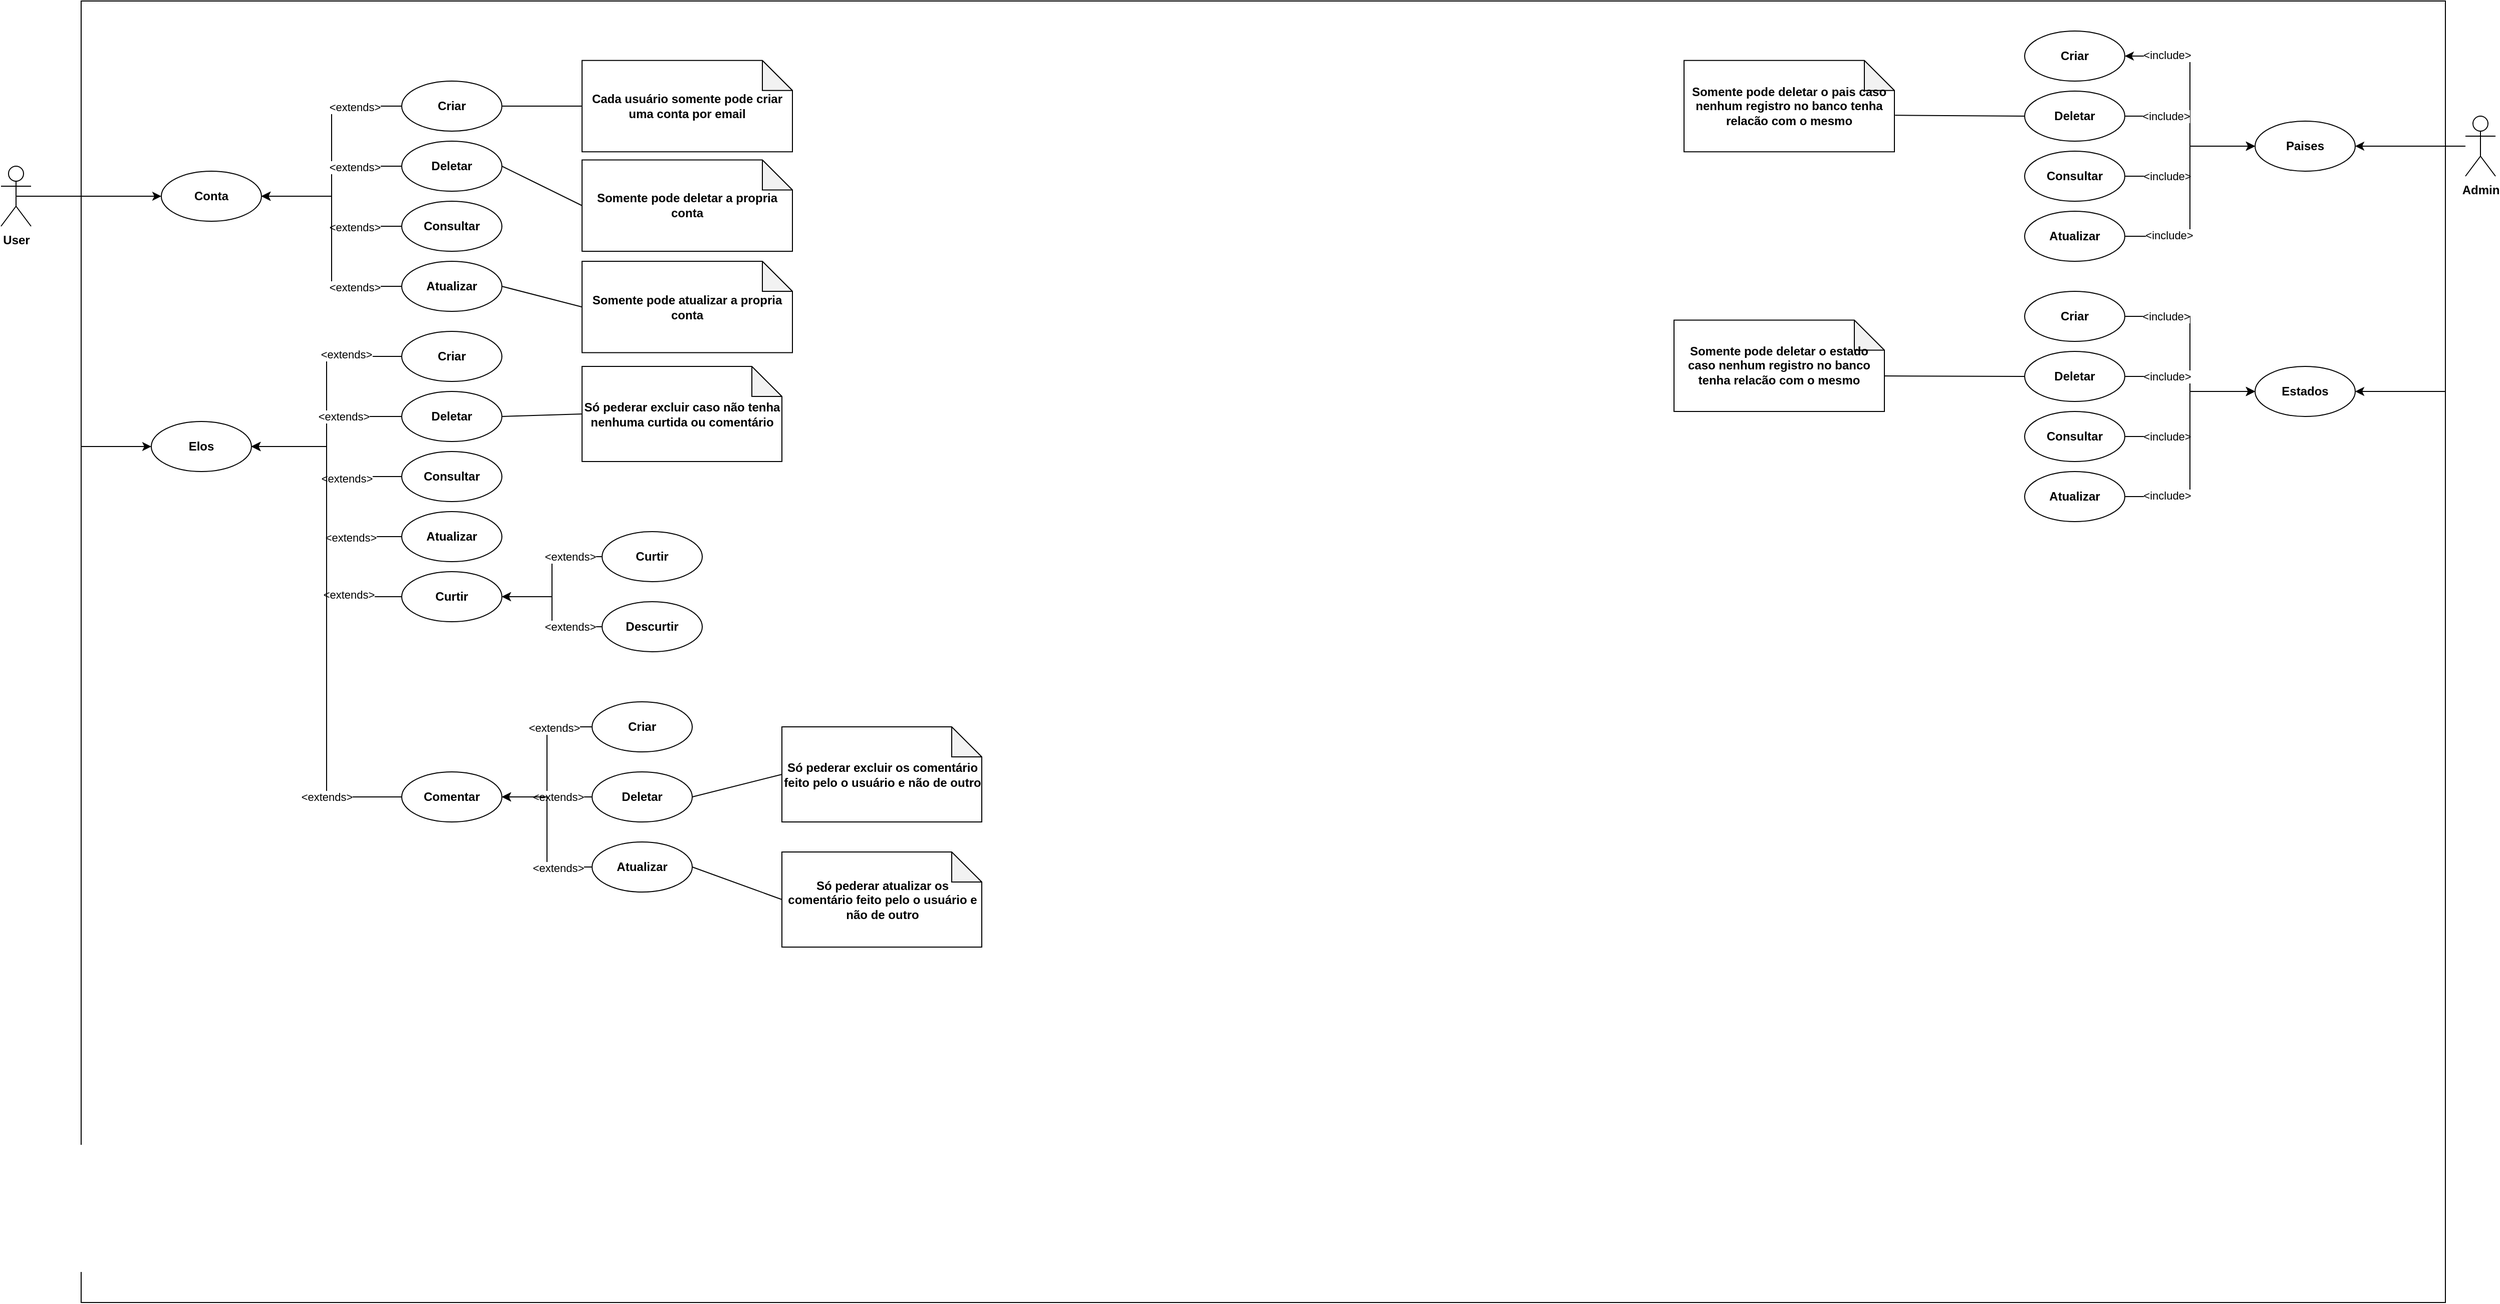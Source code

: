 <mxfile>
    <diagram id="UKbJ-RGaA5On2io5LNQb" name="recobook">
        <mxGraphModel dx="919" dy="410" grid="1" gridSize="10" guides="1" tooltips="1" connect="1" arrows="1" fold="1" page="1" pageScale="1" pageWidth="850" pageHeight="1100" math="0" shadow="0">
            <root>
                <mxCell id="0"/>
                <mxCell id="1" parent="0"/>
                <mxCell id="2" value="" style="rounded=0;whiteSpace=wrap;html=1;" parent="1" vertex="1">
                    <mxGeometry x="110" y="30" width="2360" height="1300" as="geometry"/>
                </mxCell>
                <mxCell id="9" style="edgeStyle=orthogonalEdgeStyle;rounded=0;orthogonalLoop=1;jettySize=auto;html=1;" parent="1" source="3" target="4" edge="1">
                    <mxGeometry relative="1" as="geometry"/>
                </mxCell>
                <mxCell id="17" style="edgeStyle=orthogonalEdgeStyle;rounded=0;orthogonalLoop=1;jettySize=auto;html=1;exitX=0.5;exitY=0.5;exitDx=0;exitDy=0;exitPerimeter=0;entryX=0;entryY=0.5;entryDx=0;entryDy=0;" parent="1" source="3" target="16" edge="1">
                    <mxGeometry relative="1" as="geometry">
                        <Array as="points">
                            <mxPoint x="110" y="225"/>
                            <mxPoint x="110" y="475"/>
                        </Array>
                    </mxGeometry>
                </mxCell>
                <mxCell id="3" value="&lt;b&gt;User&lt;/b&gt;" style="shape=umlActor;verticalLabelPosition=bottom;verticalAlign=top;html=1;outlineConnect=0;" parent="1" vertex="1">
                    <mxGeometry x="30" y="195" width="30" height="60" as="geometry"/>
                </mxCell>
                <mxCell id="4" value="&lt;b&gt;Conta&lt;/b&gt;" style="ellipse;whiteSpace=wrap;html=1;" parent="1" vertex="1">
                    <mxGeometry x="190" y="200" width="100" height="50" as="geometry"/>
                </mxCell>
                <mxCell id="16" value="&lt;b&gt;Elos&lt;/b&gt;" style="ellipse;whiteSpace=wrap;html=1;" parent="1" vertex="1">
                    <mxGeometry x="180" y="450" width="100" height="50" as="geometry"/>
                </mxCell>
                <mxCell id="20" style="edgeStyle=orthogonalEdgeStyle;rounded=0;orthogonalLoop=1;jettySize=auto;html=1;exitX=0;exitY=0.5;exitDx=0;exitDy=0;" parent="1" source="18" target="4" edge="1">
                    <mxGeometry relative="1" as="geometry">
                        <Array as="points">
                            <mxPoint x="360" y="135"/>
                            <mxPoint x="360" y="225"/>
                        </Array>
                    </mxGeometry>
                </mxCell>
                <mxCell id="56" value="&amp;lt;extends&amp;gt;" style="edgeLabel;html=1;align=center;verticalAlign=middle;resizable=0;points=[];" parent="20" vertex="1" connectable="0">
                    <mxGeometry x="-0.585" y="1" relative="1" as="geometry">
                        <mxPoint as="offset"/>
                    </mxGeometry>
                </mxCell>
                <mxCell id="18" value="&lt;b&gt;Criar&lt;/b&gt;" style="ellipse;whiteSpace=wrap;html=1;" parent="1" vertex="1">
                    <mxGeometry x="430" y="110" width="100" height="50" as="geometry"/>
                </mxCell>
                <mxCell id="24" style="edgeStyle=orthogonalEdgeStyle;rounded=0;orthogonalLoop=1;jettySize=auto;html=1;entryX=1;entryY=0.5;entryDx=0;entryDy=0;" parent="1" source="21" target="4" edge="1">
                    <mxGeometry relative="1" as="geometry"/>
                </mxCell>
                <mxCell id="63" value="&amp;lt;extends&amp;gt;" style="edgeLabel;html=1;align=center;verticalAlign=middle;resizable=0;points=[];" parent="24" vertex="1" connectable="0">
                    <mxGeometry x="-0.445" y="1" relative="1" as="geometry">
                        <mxPoint as="offset"/>
                    </mxGeometry>
                </mxCell>
                <mxCell id="21" value="&lt;b&gt;Deletar&lt;/b&gt;" style="ellipse;whiteSpace=wrap;html=1;" parent="1" vertex="1">
                    <mxGeometry x="430" y="170" width="100" height="50" as="geometry"/>
                </mxCell>
                <mxCell id="25" style="edgeStyle=orthogonalEdgeStyle;rounded=0;orthogonalLoop=1;jettySize=auto;html=1;entryX=1;entryY=0.5;entryDx=0;entryDy=0;" parent="1" source="22" target="4" edge="1">
                    <mxGeometry relative="1" as="geometry"/>
                </mxCell>
                <mxCell id="71" value="&amp;lt;extends&amp;gt;" style="edgeLabel;html=1;align=center;verticalAlign=middle;resizable=0;points=[];" parent="25" vertex="1" connectable="0">
                    <mxGeometry x="-0.445" y="1" relative="1" as="geometry">
                        <mxPoint as="offset"/>
                    </mxGeometry>
                </mxCell>
                <mxCell id="22" value="&lt;b&gt;Consultar&lt;/b&gt;" style="ellipse;whiteSpace=wrap;html=1;" parent="1" vertex="1">
                    <mxGeometry x="430" y="230" width="100" height="50" as="geometry"/>
                </mxCell>
                <mxCell id="27" style="edgeStyle=orthogonalEdgeStyle;rounded=0;orthogonalLoop=1;jettySize=auto;html=1;entryX=1;entryY=0.5;entryDx=0;entryDy=0;" parent="1" source="26" target="4" edge="1">
                    <mxGeometry relative="1" as="geometry"/>
                </mxCell>
                <mxCell id="73" value="&amp;lt;extends&amp;gt;" style="edgeLabel;html=1;align=center;verticalAlign=middle;resizable=0;points=[];" parent="27" vertex="1" connectable="0">
                    <mxGeometry x="-0.586" y="1" relative="1" as="geometry">
                        <mxPoint as="offset"/>
                    </mxGeometry>
                </mxCell>
                <mxCell id="26" value="&lt;b&gt;Atualizar&lt;/b&gt;" style="ellipse;whiteSpace=wrap;html=1;" parent="1" vertex="1">
                    <mxGeometry x="430" y="290" width="100" height="50" as="geometry"/>
                </mxCell>
                <mxCell id="52" style="edgeStyle=orthogonalEdgeStyle;rounded=0;orthogonalLoop=1;jettySize=auto;html=1;entryX=1;entryY=0.5;entryDx=0;entryDy=0;" parent="1" source="45" target="16" edge="1">
                    <mxGeometry relative="1" as="geometry"/>
                </mxCell>
                <mxCell id="74" value="&amp;nbsp;&amp;lt;extends&amp;gt;" style="edgeLabel;html=1;align=center;verticalAlign=middle;resizable=0;points=[];" parent="52" vertex="1" connectable="0">
                    <mxGeometry x="-0.522" y="-2" relative="1" as="geometry">
                        <mxPoint as="offset"/>
                    </mxGeometry>
                </mxCell>
                <mxCell id="45" value="&lt;b&gt;Criar&lt;/b&gt;" style="ellipse;whiteSpace=wrap;html=1;" parent="1" vertex="1">
                    <mxGeometry x="430" y="360" width="100" height="50" as="geometry"/>
                </mxCell>
                <mxCell id="53" style="edgeStyle=orthogonalEdgeStyle;rounded=0;orthogonalLoop=1;jettySize=auto;html=1;entryX=1;entryY=0.5;entryDx=0;entryDy=0;" parent="1" source="47" target="16" edge="1">
                    <mxGeometry relative="1" as="geometry"/>
                </mxCell>
                <mxCell id="75" value="&amp;lt;extends&amp;gt;" style="edgeLabel;html=1;align=center;verticalAlign=middle;resizable=0;points=[];" parent="53" vertex="1" connectable="0">
                    <mxGeometry x="-0.355" relative="1" as="geometry">
                        <mxPoint as="offset"/>
                    </mxGeometry>
                </mxCell>
                <mxCell id="47" value="&lt;b&gt;Deletar&lt;/b&gt;" style="ellipse;whiteSpace=wrap;html=1;" parent="1" vertex="1">
                    <mxGeometry x="430" y="420" width="100" height="50" as="geometry"/>
                </mxCell>
                <mxCell id="54" style="edgeStyle=orthogonalEdgeStyle;rounded=0;orthogonalLoop=1;jettySize=auto;html=1;" parent="1" source="49" target="16" edge="1">
                    <mxGeometry relative="1" as="geometry"/>
                </mxCell>
                <mxCell id="76" value="&amp;lt;extends&amp;gt;" style="edgeLabel;html=1;align=center;verticalAlign=middle;resizable=0;points=[];" parent="54" vertex="1" connectable="0">
                    <mxGeometry x="-0.382" y="2" relative="1" as="geometry">
                        <mxPoint as="offset"/>
                    </mxGeometry>
                </mxCell>
                <mxCell id="49" value="&lt;b&gt;Consultar&lt;/b&gt;" style="ellipse;whiteSpace=wrap;html=1;" parent="1" vertex="1">
                    <mxGeometry x="430" y="480" width="100" height="50" as="geometry"/>
                </mxCell>
                <mxCell id="55" style="edgeStyle=orthogonalEdgeStyle;rounded=0;orthogonalLoop=1;jettySize=auto;html=1;entryX=1;entryY=0.5;entryDx=0;entryDy=0;" parent="1" source="51" target="16" edge="1">
                    <mxGeometry relative="1" as="geometry"/>
                </mxCell>
                <mxCell id="78" value="&amp;lt;extends&amp;gt;" style="edgeLabel;html=1;align=center;verticalAlign=middle;resizable=0;points=[];" parent="55" vertex="1" connectable="0">
                    <mxGeometry x="-0.572" y="1" relative="1" as="geometry">
                        <mxPoint as="offset"/>
                    </mxGeometry>
                </mxCell>
                <mxCell id="51" value="&lt;b&gt;Atualizar&lt;/b&gt;" style="ellipse;whiteSpace=wrap;html=1;" parent="1" vertex="1">
                    <mxGeometry x="430" y="540" width="100" height="50" as="geometry"/>
                </mxCell>
                <mxCell id="79" value="&lt;b&gt;Só pederar excluir caso não tenha nenhuma curtida ou comentário&lt;/b&gt;" style="shape=note;whiteSpace=wrap;html=1;backgroundOutline=1;darkOpacity=0.05;" parent="1" vertex="1">
                    <mxGeometry x="610" y="395" width="199.5" height="95" as="geometry"/>
                </mxCell>
                <mxCell id="82" value="" style="endArrow=none;html=1;exitX=1;exitY=0.5;exitDx=0;exitDy=0;entryX=0;entryY=0.5;entryDx=0;entryDy=0;entryPerimeter=0;" parent="1" source="47" target="79" edge="1">
                    <mxGeometry width="50" height="50" relative="1" as="geometry">
                        <mxPoint x="550" y="380" as="sourcePoint"/>
                        <mxPoint x="600" y="330" as="targetPoint"/>
                    </mxGeometry>
                </mxCell>
                <mxCell id="84" style="edgeStyle=orthogonalEdgeStyle;rounded=0;orthogonalLoop=1;jettySize=auto;html=1;entryX=1;entryY=0.5;entryDx=0;entryDy=0;" parent="1" source="83" target="16" edge="1">
                    <mxGeometry relative="1" as="geometry"/>
                </mxCell>
                <mxCell id="87" value="&amp;lt;extends&amp;gt;" style="edgeLabel;html=1;align=center;verticalAlign=middle;resizable=0;points=[];" parent="84" vertex="1" connectable="0">
                    <mxGeometry x="-0.646" y="-2" relative="1" as="geometry">
                        <mxPoint as="offset"/>
                    </mxGeometry>
                </mxCell>
                <mxCell id="83" value="&lt;b&gt;Curtir&lt;/b&gt;" style="ellipse;whiteSpace=wrap;html=1;" parent="1" vertex="1">
                    <mxGeometry x="430" y="600" width="100" height="50" as="geometry"/>
                </mxCell>
                <mxCell id="90" style="edgeStyle=orthogonalEdgeStyle;rounded=0;orthogonalLoop=1;jettySize=auto;html=1;entryX=1;entryY=0.5;entryDx=0;entryDy=0;" parent="1" source="88" target="16" edge="1">
                    <mxGeometry relative="1" as="geometry"/>
                </mxCell>
                <mxCell id="91" value="&amp;lt;extends&amp;gt;" style="edgeLabel;html=1;align=center;verticalAlign=middle;resizable=0;points=[];" parent="90" vertex="1" connectable="0">
                    <mxGeometry x="-0.701" relative="1" as="geometry">
                        <mxPoint as="offset"/>
                    </mxGeometry>
                </mxCell>
                <mxCell id="88" value="&lt;b&gt;Comentar&lt;/b&gt;" style="ellipse;whiteSpace=wrap;html=1;" parent="1" vertex="1">
                    <mxGeometry x="430" y="800" width="100" height="50" as="geometry"/>
                </mxCell>
                <mxCell id="93" value="&lt;b&gt;Cada usuário somente pode criar uma conta por email&lt;/b&gt;" style="shape=note;whiteSpace=wrap;html=1;backgroundOutline=1;darkOpacity=0.05;" parent="1" vertex="1">
                    <mxGeometry x="610" y="89.38" width="210" height="91.25" as="geometry"/>
                </mxCell>
                <mxCell id="95" value="" style="endArrow=none;html=1;entryX=1;entryY=0.5;entryDx=0;entryDy=0;exitX=0;exitY=0.5;exitDx=0;exitDy=0;exitPerimeter=0;" parent="1" source="93" target="18" edge="1">
                    <mxGeometry width="50" height="50" relative="1" as="geometry">
                        <mxPoint x="470" y="330" as="sourcePoint"/>
                        <mxPoint x="520" y="280" as="targetPoint"/>
                    </mxGeometry>
                </mxCell>
                <mxCell id="96" value="&lt;b&gt;Somente pode deletar a propria conta&lt;/b&gt;" style="shape=note;whiteSpace=wrap;html=1;backgroundOutline=1;darkOpacity=0.05;" parent="1" vertex="1">
                    <mxGeometry x="610" y="188.75" width="210" height="91.25" as="geometry"/>
                </mxCell>
                <mxCell id="97" value="" style="endArrow=none;html=1;entryX=1;entryY=0.5;entryDx=0;entryDy=0;exitX=0;exitY=0.5;exitDx=0;exitDy=0;exitPerimeter=0;" parent="1" source="96" target="21" edge="1">
                    <mxGeometry width="50" height="50" relative="1" as="geometry">
                        <mxPoint x="620" y="145.005" as="sourcePoint"/>
                        <mxPoint x="540" y="145" as="targetPoint"/>
                    </mxGeometry>
                </mxCell>
                <mxCell id="98" value="&lt;b&gt;Somente pode atualizar a propria conta&lt;/b&gt;" style="shape=note;whiteSpace=wrap;html=1;backgroundOutline=1;darkOpacity=0.05;" parent="1" vertex="1">
                    <mxGeometry x="610" y="290" width="210" height="91.25" as="geometry"/>
                </mxCell>
                <mxCell id="100" value="" style="endArrow=none;html=1;entryX=1;entryY=0.5;entryDx=0;entryDy=0;exitX=0;exitY=0.5;exitDx=0;exitDy=0;exitPerimeter=0;" parent="1" source="98" target="26" edge="1">
                    <mxGeometry width="50" height="50" relative="1" as="geometry">
                        <mxPoint x="620" y="244.375" as="sourcePoint"/>
                        <mxPoint x="540" y="205" as="targetPoint"/>
                    </mxGeometry>
                </mxCell>
                <mxCell id="109" style="edgeStyle=orthogonalEdgeStyle;rounded=0;orthogonalLoop=1;jettySize=auto;html=1;entryX=1;entryY=0.5;entryDx=0;entryDy=0;" parent="1" source="102" target="104" edge="1">
                    <mxGeometry relative="1" as="geometry"/>
                </mxCell>
                <mxCell id="126" style="edgeStyle=orthogonalEdgeStyle;rounded=0;orthogonalLoop=1;jettySize=auto;html=1;entryX=1;entryY=0.5;entryDx=0;entryDy=0;" parent="1" source="102" target="125" edge="1">
                    <mxGeometry relative="1" as="geometry">
                        <Array as="points">
                            <mxPoint x="2470" y="175"/>
                            <mxPoint x="2470" y="420"/>
                        </Array>
                    </mxGeometry>
                </mxCell>
                <mxCell id="102" value="&lt;b&gt;Admin&lt;/b&gt;" style="shape=umlActor;verticalLabelPosition=bottom;verticalAlign=top;html=1;outlineConnect=0;" parent="1" vertex="1">
                    <mxGeometry x="2490" y="145" width="30" height="60" as="geometry"/>
                </mxCell>
                <mxCell id="110" style="edgeStyle=orthogonalEdgeStyle;rounded=0;orthogonalLoop=1;jettySize=auto;html=1;entryX=1;entryY=0.5;entryDx=0;entryDy=0;" parent="1" source="104" target="105" edge="1">
                    <mxGeometry relative="1" as="geometry"/>
                </mxCell>
                <mxCell id="114" value="&amp;lt;include&amp;gt;" style="edgeLabel;html=1;align=center;verticalAlign=middle;resizable=0;points=[];" parent="110" vertex="1" connectable="0">
                    <mxGeometry x="0.624" y="-3" relative="1" as="geometry">
                        <mxPoint x="-0.14" y="2" as="offset"/>
                    </mxGeometry>
                </mxCell>
                <mxCell id="104" value="&lt;b&gt;Paises&lt;/b&gt;" style="ellipse;whiteSpace=wrap;html=1;" parent="1" vertex="1">
                    <mxGeometry x="2280" y="150" width="100" height="50" as="geometry"/>
                </mxCell>
                <mxCell id="105" value="&lt;b&gt;Criar&lt;/b&gt;" style="ellipse;whiteSpace=wrap;html=1;" parent="1" vertex="1">
                    <mxGeometry x="2050" y="60" width="100" height="50" as="geometry"/>
                </mxCell>
                <mxCell id="165" style="edgeStyle=orthogonalEdgeStyle;rounded=0;orthogonalLoop=1;jettySize=auto;html=1;entryX=0;entryY=0.5;entryDx=0;entryDy=0;" edge="1" parent="1" source="106" target="104">
                    <mxGeometry relative="1" as="geometry"/>
                </mxCell>
                <mxCell id="106" value="&lt;b&gt;Deletar&lt;/b&gt;" style="ellipse;whiteSpace=wrap;html=1;" parent="1" vertex="1">
                    <mxGeometry x="2050" y="120" width="100" height="50" as="geometry"/>
                </mxCell>
                <mxCell id="112" style="edgeStyle=orthogonalEdgeStyle;rounded=0;orthogonalLoop=1;jettySize=auto;html=1;" parent="1" source="107" target="104" edge="1">
                    <mxGeometry relative="1" as="geometry"/>
                </mxCell>
                <mxCell id="116" value="&amp;lt;include&amp;gt;" style="edgeLabel;html=1;align=center;verticalAlign=middle;resizable=0;points=[];" parent="112" vertex="1" connectable="0">
                    <mxGeometry x="-0.528" y="-1" relative="1" as="geometry">
                        <mxPoint x="4" y="-1" as="offset"/>
                    </mxGeometry>
                </mxCell>
                <mxCell id="107" value="&lt;b&gt;Consultar&lt;/b&gt;" style="ellipse;whiteSpace=wrap;html=1;" parent="1" vertex="1">
                    <mxGeometry x="2050" y="180" width="100" height="50" as="geometry"/>
                </mxCell>
                <mxCell id="113" style="edgeStyle=orthogonalEdgeStyle;rounded=0;orthogonalLoop=1;jettySize=auto;html=1;entryX=0;entryY=0.5;entryDx=0;entryDy=0;" parent="1" source="108" target="104" edge="1">
                    <mxGeometry relative="1" as="geometry">
                        <Array as="points">
                            <mxPoint x="2215" y="265"/>
                            <mxPoint x="2215" y="175"/>
                        </Array>
                    </mxGeometry>
                </mxCell>
                <mxCell id="117" value="&amp;lt;include&amp;gt;" style="edgeLabel;html=1;align=center;verticalAlign=middle;resizable=0;points=[];" parent="113" vertex="1" connectable="0">
                    <mxGeometry x="-0.667" y="1" relative="1" as="geometry">
                        <mxPoint x="7.43" as="offset"/>
                    </mxGeometry>
                </mxCell>
                <mxCell id="108" value="&lt;b&gt;Atualizar&lt;/b&gt;" style="ellipse;whiteSpace=wrap;html=1;" parent="1" vertex="1">
                    <mxGeometry x="2050" y="240" width="100" height="50" as="geometry"/>
                </mxCell>
                <mxCell id="118" value="&lt;b&gt;Somente pode deletar o pais caso nenhum registro no banco tenha relacão com o mesmo&lt;/b&gt;" style="shape=note;whiteSpace=wrap;html=1;backgroundOutline=1;darkOpacity=0.05;" parent="1" vertex="1">
                    <mxGeometry x="1710" y="89.38" width="210" height="91.25" as="geometry"/>
                </mxCell>
                <mxCell id="120" value="" style="endArrow=none;html=1;exitX=1.003;exitY=0.6;exitDx=0;exitDy=0;exitPerimeter=0;entryX=0;entryY=0.5;entryDx=0;entryDy=0;" parent="1" source="118" target="106" edge="1">
                    <mxGeometry width="50" height="50" relative="1" as="geometry">
                        <mxPoint x="2130" y="150" as="sourcePoint"/>
                        <mxPoint x="2180" y="100" as="targetPoint"/>
                    </mxGeometry>
                </mxCell>
                <mxCell id="127" style="edgeStyle=orthogonalEdgeStyle;rounded=0;orthogonalLoop=1;jettySize=auto;html=1;entryX=0;entryY=0.5;entryDx=0;entryDy=0;" parent="1" source="121" target="125" edge="1">
                    <mxGeometry relative="1" as="geometry"/>
                </mxCell>
                <mxCell id="131" value="&amp;lt;include&amp;gt;" style="edgeLabel;html=1;align=center;verticalAlign=middle;resizable=0;points=[];" parent="127" vertex="1" connectable="0">
                    <mxGeometry x="-0.63" y="1" relative="1" as="geometry">
                        <mxPoint x="3" y="1" as="offset"/>
                    </mxGeometry>
                </mxCell>
                <mxCell id="121" value="&lt;b&gt;Criar&lt;/b&gt;" style="ellipse;whiteSpace=wrap;html=1;" parent="1" vertex="1">
                    <mxGeometry x="2050" y="320" width="100" height="50" as="geometry"/>
                </mxCell>
                <mxCell id="128" style="edgeStyle=orthogonalEdgeStyle;rounded=0;orthogonalLoop=1;jettySize=auto;html=1;" parent="1" source="122" target="125" edge="1">
                    <mxGeometry relative="1" as="geometry"/>
                </mxCell>
                <mxCell id="132" value="&amp;lt;include&amp;gt;" style="edgeLabel;html=1;align=center;verticalAlign=middle;resizable=0;points=[];" parent="128" vertex="1" connectable="0">
                    <mxGeometry x="-0.445" y="1" relative="1" as="geometry">
                        <mxPoint x="2" y="1" as="offset"/>
                    </mxGeometry>
                </mxCell>
                <mxCell id="122" value="&lt;b&gt;Deletar&lt;/b&gt;" style="ellipse;whiteSpace=wrap;html=1;" parent="1" vertex="1">
                    <mxGeometry x="2050" y="380" width="100" height="50" as="geometry"/>
                </mxCell>
                <mxCell id="129" style="edgeStyle=orthogonalEdgeStyle;rounded=0;orthogonalLoop=1;jettySize=auto;html=1;entryX=0;entryY=0.5;entryDx=0;entryDy=0;" parent="1" source="123" target="125" edge="1">
                    <mxGeometry relative="1" as="geometry"/>
                </mxCell>
                <mxCell id="133" value="&amp;lt;include&amp;gt;" style="edgeLabel;html=1;align=center;verticalAlign=middle;resizable=0;points=[];" parent="129" vertex="1" connectable="0">
                    <mxGeometry x="-0.56" y="1" relative="1" as="geometry">
                        <mxPoint x="3" y="1" as="offset"/>
                    </mxGeometry>
                </mxCell>
                <mxCell id="123" value="&lt;b&gt;Consultar&lt;/b&gt;" style="ellipse;whiteSpace=wrap;html=1;" parent="1" vertex="1">
                    <mxGeometry x="2050" y="440" width="100" height="50" as="geometry"/>
                </mxCell>
                <mxCell id="130" style="edgeStyle=orthogonalEdgeStyle;rounded=0;orthogonalLoop=1;jettySize=auto;html=1;entryX=0;entryY=0.5;entryDx=0;entryDy=0;" parent="1" source="124" target="125" edge="1">
                    <mxGeometry relative="1" as="geometry"/>
                </mxCell>
                <mxCell id="134" value="&amp;lt;include&amp;gt;" style="edgeLabel;html=1;align=center;verticalAlign=middle;resizable=0;points=[];" parent="130" vertex="1" connectable="0">
                    <mxGeometry x="-0.628" relative="1" as="geometry">
                        <mxPoint x="-2" y="-1" as="offset"/>
                    </mxGeometry>
                </mxCell>
                <mxCell id="124" value="&lt;b&gt;Atualizar&lt;/b&gt;" style="ellipse;whiteSpace=wrap;html=1;" parent="1" vertex="1">
                    <mxGeometry x="2050" y="500" width="100" height="50" as="geometry"/>
                </mxCell>
                <mxCell id="125" value="&lt;b&gt;Estados&lt;/b&gt;" style="ellipse;whiteSpace=wrap;html=1;" parent="1" vertex="1">
                    <mxGeometry x="2280" y="395" width="100" height="50" as="geometry"/>
                </mxCell>
                <mxCell id="135" value="&lt;b&gt;Somente pode deletar o estado caso nenhum registro no banco tenha relacão com o mesmo&lt;/b&gt;" style="shape=note;whiteSpace=wrap;html=1;backgroundOutline=1;darkOpacity=0.05;" parent="1" vertex="1">
                    <mxGeometry x="1700" y="348.75" width="210" height="91.25" as="geometry"/>
                </mxCell>
                <mxCell id="136" value="" style="endArrow=none;html=1;exitX=0.999;exitY=0.611;exitDx=0;exitDy=0;exitPerimeter=0;entryX=0;entryY=0.5;entryDx=0;entryDy=0;" parent="1" source="135" target="122" edge="1">
                    <mxGeometry width="50" height="50" relative="1" as="geometry">
                        <mxPoint x="2000" y="450" as="sourcePoint"/>
                        <mxPoint x="2050" y="400" as="targetPoint"/>
                    </mxGeometry>
                </mxCell>
                <mxCell id="142" style="edgeStyle=orthogonalEdgeStyle;rounded=0;orthogonalLoop=1;jettySize=auto;html=1;entryX=1;entryY=0.5;entryDx=0;entryDy=0;" parent="1" source="138" target="83" edge="1">
                    <mxGeometry relative="1" as="geometry">
                        <Array as="points">
                            <mxPoint x="580" y="585"/>
                            <mxPoint x="580" y="625"/>
                        </Array>
                    </mxGeometry>
                </mxCell>
                <mxCell id="144" value="&amp;lt;extends&amp;gt;" style="edgeLabel;html=1;align=center;verticalAlign=middle;resizable=0;points=[];" parent="142" vertex="1" connectable="0">
                    <mxGeometry x="-0.507" y="1" relative="1" as="geometry">
                        <mxPoint x="2" y="-1" as="offset"/>
                    </mxGeometry>
                </mxCell>
                <mxCell id="138" value="&lt;b&gt;Curtir&lt;/b&gt;" style="ellipse;whiteSpace=wrap;html=1;" parent="1" vertex="1">
                    <mxGeometry x="630" y="560" width="100" height="50" as="geometry"/>
                </mxCell>
                <mxCell id="143" style="edgeStyle=orthogonalEdgeStyle;rounded=0;orthogonalLoop=1;jettySize=auto;html=1;entryX=1;entryY=0.5;entryDx=0;entryDy=0;" parent="1" source="139" target="83" edge="1">
                    <mxGeometry relative="1" as="geometry"/>
                </mxCell>
                <mxCell id="145" value="&amp;lt;extends&amp;gt;" style="edgeLabel;html=1;align=center;verticalAlign=middle;resizable=0;points=[];" parent="143" vertex="1" connectable="0">
                    <mxGeometry x="-0.483" y="-1" relative="1" as="geometry">
                        <mxPoint x="0.86" y="1" as="offset"/>
                    </mxGeometry>
                </mxCell>
                <mxCell id="139" value="&lt;b&gt;Descurtir&lt;/b&gt;" style="ellipse;whiteSpace=wrap;html=1;" parent="1" vertex="1">
                    <mxGeometry x="630" y="630" width="100" height="50" as="geometry"/>
                </mxCell>
                <mxCell id="148" style="edgeStyle=orthogonalEdgeStyle;rounded=0;orthogonalLoop=1;jettySize=auto;html=1;entryX=1;entryY=0.5;entryDx=0;entryDy=0;" parent="1" source="146" target="88" edge="1">
                    <mxGeometry relative="1" as="geometry"/>
                </mxCell>
                <mxCell id="152" value="&amp;lt;extends&amp;gt;" style="edgeLabel;html=1;align=center;verticalAlign=middle;resizable=0;points=[];" parent="148" vertex="1" connectable="0">
                    <mxGeometry x="-0.528" y="1" relative="1" as="geometry">
                        <mxPoint as="offset"/>
                    </mxGeometry>
                </mxCell>
                <mxCell id="146" value="&lt;b&gt;Criar&lt;/b&gt;" style="ellipse;whiteSpace=wrap;html=1;" parent="1" vertex="1">
                    <mxGeometry x="620" y="730" width="100" height="50" as="geometry"/>
                </mxCell>
                <mxCell id="149" style="edgeStyle=orthogonalEdgeStyle;rounded=0;orthogonalLoop=1;jettySize=auto;html=1;entryX=1;entryY=0.5;entryDx=0;entryDy=0;" parent="1" source="147" target="88" edge="1">
                    <mxGeometry relative="1" as="geometry"/>
                </mxCell>
                <mxCell id="153" value="&amp;lt;extends&amp;gt;" style="edgeLabel;html=1;align=center;verticalAlign=middle;resizable=0;points=[];" parent="149" vertex="1" connectable="0">
                    <mxGeometry x="-0.237" relative="1" as="geometry">
                        <mxPoint as="offset"/>
                    </mxGeometry>
                </mxCell>
                <mxCell id="147" value="&lt;b&gt;Deletar&lt;/b&gt;" style="ellipse;whiteSpace=wrap;html=1;" parent="1" vertex="1">
                    <mxGeometry x="620" y="800" width="100" height="50" as="geometry"/>
                </mxCell>
                <mxCell id="151" style="edgeStyle=orthogonalEdgeStyle;rounded=0;orthogonalLoop=1;jettySize=auto;html=1;entryX=1;entryY=0.5;entryDx=0;entryDy=0;" parent="1" source="150" target="88" edge="1">
                    <mxGeometry relative="1" as="geometry"/>
                </mxCell>
                <mxCell id="154" value="&amp;lt;extends&amp;gt;" style="edgeLabel;html=1;align=center;verticalAlign=middle;resizable=0;points=[];" parent="151" vertex="1" connectable="0">
                    <mxGeometry x="-0.578" y="1" relative="1" as="geometry">
                        <mxPoint as="offset"/>
                    </mxGeometry>
                </mxCell>
                <mxCell id="150" value="&lt;b&gt;Atualizar&lt;/b&gt;" style="ellipse;whiteSpace=wrap;html=1;" parent="1" vertex="1">
                    <mxGeometry x="620" y="870" width="100" height="50" as="geometry"/>
                </mxCell>
                <mxCell id="155" value="&lt;b&gt;Só pederar excluir os comentário feito pelo o usuário e não de outro&lt;/b&gt;" style="shape=note;whiteSpace=wrap;html=1;backgroundOutline=1;darkOpacity=0.05;" parent="1" vertex="1">
                    <mxGeometry x="809.5" y="755" width="199.5" height="95" as="geometry"/>
                </mxCell>
                <mxCell id="156" value="" style="endArrow=none;html=1;exitX=1;exitY=0.5;exitDx=0;exitDy=0;entryX=0;entryY=0.5;entryDx=0;entryDy=0;entryPerimeter=0;" parent="1" source="147" target="155" edge="1">
                    <mxGeometry width="50" height="50" relative="1" as="geometry">
                        <mxPoint x="760" y="680" as="sourcePoint"/>
                        <mxPoint x="810" y="630" as="targetPoint"/>
                    </mxGeometry>
                </mxCell>
                <mxCell id="157" value="&lt;b&gt;Só pederar atualizar os comentário feito pelo o usuário e não de outro&lt;/b&gt;" style="shape=note;whiteSpace=wrap;html=1;backgroundOutline=1;darkOpacity=0.05;" parent="1" vertex="1">
                    <mxGeometry x="809.5" y="880" width="199.5" height="95" as="geometry"/>
                </mxCell>
                <mxCell id="163" value="" style="endArrow=none;html=1;exitX=1;exitY=0.5;exitDx=0;exitDy=0;entryX=0;entryY=0.5;entryDx=0;entryDy=0;entryPerimeter=0;" parent="1" source="150" target="157" edge="1">
                    <mxGeometry width="50" height="50" relative="1" as="geometry">
                        <mxPoint x="760" y="780" as="sourcePoint"/>
                        <mxPoint x="810" y="730" as="targetPoint"/>
                    </mxGeometry>
                </mxCell>
                <mxCell id="166" value="&amp;lt;include&amp;gt;" style="edgeLabel;html=1;align=center;verticalAlign=middle;resizable=0;points=[];" vertex="1" connectable="0" parent="1">
                    <mxGeometry x="2191.001" y="148.002" as="geometry">
                        <mxPoint y="-3" as="offset"/>
                    </mxGeometry>
                </mxCell>
            </root>
        </mxGraphModel>
    </diagram>
</mxfile>